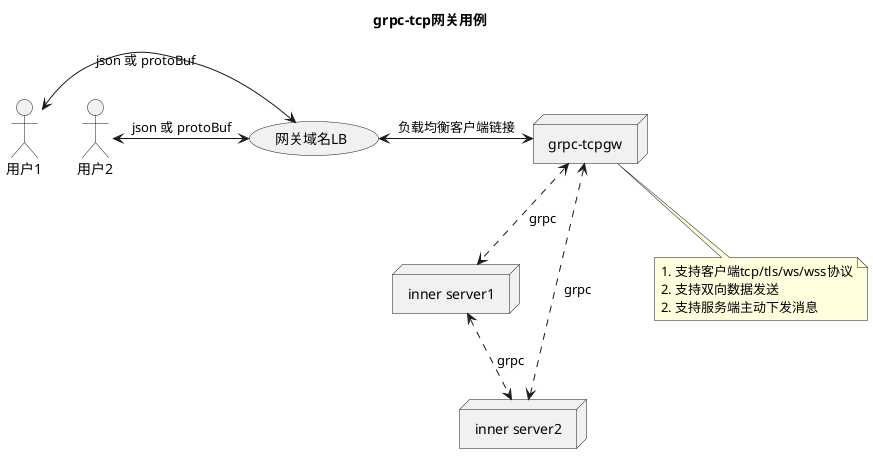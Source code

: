 @startuml

title grpc-tcp网关用例
:用户1: as c1
:用户2: as c2
(网关域名LB) as lb
node "grpc-tcpgw" as gw
node "inner server1" as s1
node "inner server2" as s2

c1 <-> lb: json 或 protoBuf
c2 <-> lb: json 或 protoBuf
lb <-> gw: 负载均衡客户端链接
gw <..> s1: grpc
gw <..> s2: grpc
s1 <..> s2: grpc

note "1. 支持客户端tcp/tls/ws/wss协议\n2. 支持双向数据发送\n2. 支持服务端主动下发消息" as n1
gw .. n1

@enduml